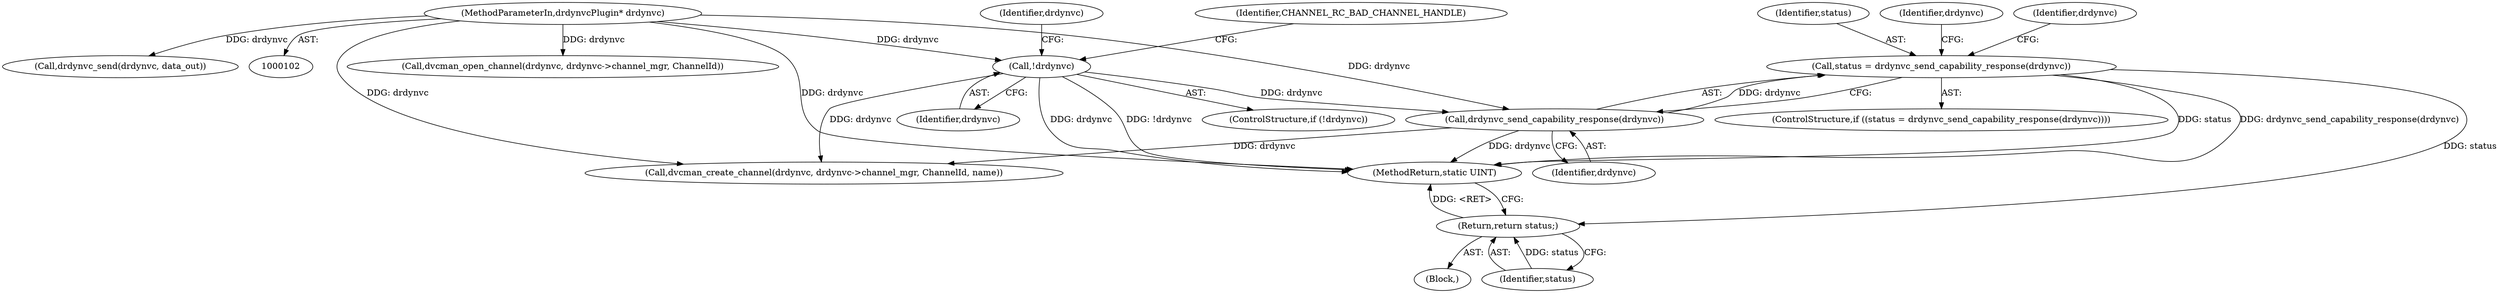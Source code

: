 digraph "0_FreeRDP_baee520e3dd9be6511c45a14c5f5e77784de1471_2@API" {
"1000133" [label="(Call,status = drdynvc_send_capability_response(drdynvc))"];
"1000135" [label="(Call,drdynvc_send_capability_response(drdynvc))"];
"1000116" [label="(Call,!drdynvc)"];
"1000103" [label="(MethodParameterIn,drdynvcPlugin* drdynvc)"];
"1000144" [label="(Return,return status;)"];
"1000133" [label="(Call,status = drdynvc_send_capability_response(drdynvc))"];
"1000116" [label="(Call,!drdynvc)"];
"1000194" [label="(Call,dvcman_create_channel(drdynvc, drdynvc->channel_mgr, ChannelId, name))"];
"1000137" [label="(Block,)"];
"1000134" [label="(Identifier,status)"];
"1000123" [label="(Identifier,drdynvc)"];
"1000115" [label="(ControlStructure,if (!drdynvc))"];
"1000119" [label="(Identifier,CHANNEL_RC_BAD_CHANNEL_HANDLE)"];
"1000140" [label="(Identifier,drdynvc)"];
"1000145" [label="(Identifier,status)"];
"1000144" [label="(Return,return status;)"];
"1000117" [label="(Identifier,drdynvc)"];
"1000135" [label="(Call,drdynvc_send_capability_response(drdynvc))"];
"1000103" [label="(MethodParameterIn,drdynvcPlugin* drdynvc)"];
"1000290" [label="(Call,dvcman_open_channel(drdynvc, drdynvc->channel_mgr, ChannelId))"];
"1000148" [label="(Identifier,drdynvc)"];
"1000132" [label="(ControlStructure,if ((status = drdynvc_send_capability_response(drdynvc))))"];
"1000325" [label="(MethodReturn,static UINT)"];
"1000263" [label="(Call,drdynvc_send(drdynvc, data_out))"];
"1000136" [label="(Identifier,drdynvc)"];
"1000133" -> "1000132"  [label="AST: "];
"1000133" -> "1000135"  [label="CFG: "];
"1000134" -> "1000133"  [label="AST: "];
"1000135" -> "1000133"  [label="AST: "];
"1000140" -> "1000133"  [label="CFG: "];
"1000148" -> "1000133"  [label="CFG: "];
"1000133" -> "1000325"  [label="DDG: status"];
"1000133" -> "1000325"  [label="DDG: drdynvc_send_capability_response(drdynvc)"];
"1000135" -> "1000133"  [label="DDG: drdynvc"];
"1000133" -> "1000144"  [label="DDG: status"];
"1000135" -> "1000136"  [label="CFG: "];
"1000136" -> "1000135"  [label="AST: "];
"1000135" -> "1000325"  [label="DDG: drdynvc"];
"1000116" -> "1000135"  [label="DDG: drdynvc"];
"1000103" -> "1000135"  [label="DDG: drdynvc"];
"1000135" -> "1000194"  [label="DDG: drdynvc"];
"1000116" -> "1000115"  [label="AST: "];
"1000116" -> "1000117"  [label="CFG: "];
"1000117" -> "1000116"  [label="AST: "];
"1000119" -> "1000116"  [label="CFG: "];
"1000123" -> "1000116"  [label="CFG: "];
"1000116" -> "1000325"  [label="DDG: drdynvc"];
"1000116" -> "1000325"  [label="DDG: !drdynvc"];
"1000103" -> "1000116"  [label="DDG: drdynvc"];
"1000116" -> "1000194"  [label="DDG: drdynvc"];
"1000103" -> "1000102"  [label="AST: "];
"1000103" -> "1000325"  [label="DDG: drdynvc"];
"1000103" -> "1000194"  [label="DDG: drdynvc"];
"1000103" -> "1000263"  [label="DDG: drdynvc"];
"1000103" -> "1000290"  [label="DDG: drdynvc"];
"1000144" -> "1000137"  [label="AST: "];
"1000144" -> "1000145"  [label="CFG: "];
"1000145" -> "1000144"  [label="AST: "];
"1000325" -> "1000144"  [label="CFG: "];
"1000144" -> "1000325"  [label="DDG: <RET>"];
"1000145" -> "1000144"  [label="DDG: status"];
}
